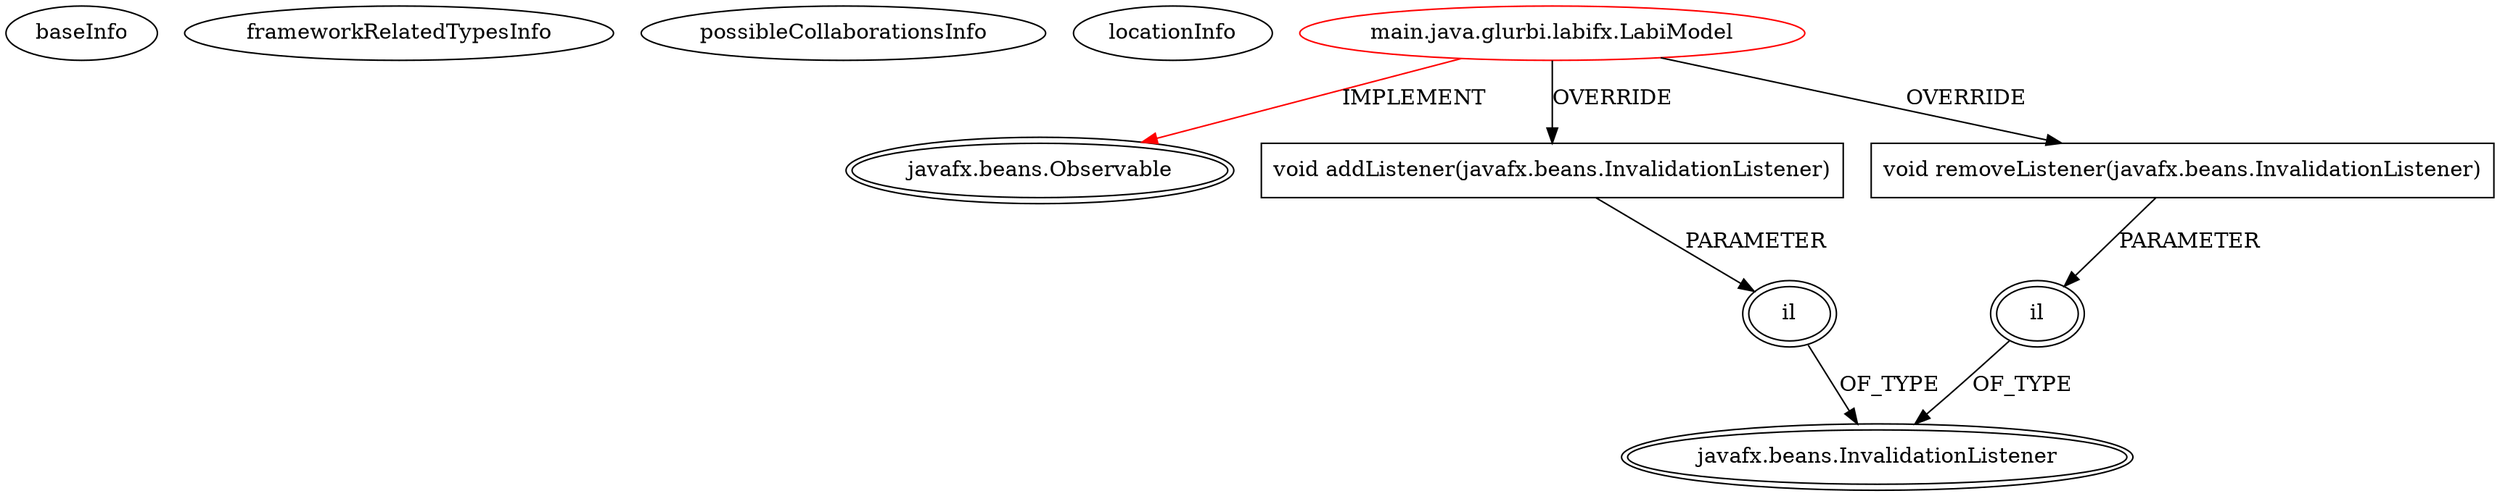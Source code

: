 digraph {
baseInfo[graphId=2762,category="extension_graph",isAnonymous=false,possibleRelation=false]
frameworkRelatedTypesInfo[0="javafx.beans.Observable"]
possibleCollaborationsInfo[]
locationInfo[projectName="glurbi-labifx",filePath="/glurbi-labifx/labifx-master/src/main/java/glurbi/labifx/LabiModel.java",contextSignature="LabiModel",graphId="2762"]
0[label="main.java.glurbi.labifx.LabiModel",vertexType="ROOT_CLIENT_CLASS_DECLARATION",isFrameworkType=false,color=red]
1[label="javafx.beans.Observable",vertexType="FRAMEWORK_INTERFACE_TYPE",isFrameworkType=true,peripheries=2]
2[label="void addListener(javafx.beans.InvalidationListener)",vertexType="OVERRIDING_METHOD_DECLARATION",isFrameworkType=false,shape=box]
3[label="il",vertexType="PARAMETER_DECLARATION",isFrameworkType=true,peripheries=2]
4[label="javafx.beans.InvalidationListener",vertexType="FRAMEWORK_INTERFACE_TYPE",isFrameworkType=true,peripheries=2]
5[label="void removeListener(javafx.beans.InvalidationListener)",vertexType="OVERRIDING_METHOD_DECLARATION",isFrameworkType=false,shape=box]
6[label="il",vertexType="PARAMETER_DECLARATION",isFrameworkType=true,peripheries=2]
0->1[label="IMPLEMENT",color=red]
0->2[label="OVERRIDE"]
3->4[label="OF_TYPE"]
2->3[label="PARAMETER"]
0->5[label="OVERRIDE"]
6->4[label="OF_TYPE"]
5->6[label="PARAMETER"]
}
